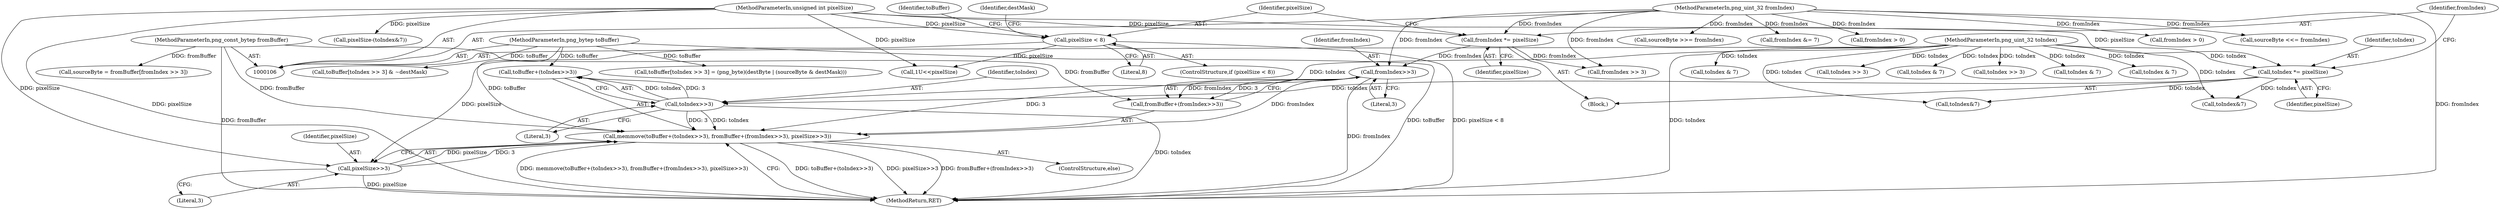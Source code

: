 digraph "0_Android_9d4853418ab2f754c2b63e091c29c5529b8b86ca_119@API" {
"1000222" [label="(Call,memmove(toBuffer+(toIndex>>3), fromBuffer+(fromIndex>>3), pixelSize>>3))"];
"1000107" [label="(MethodParameterIn,png_bytep toBuffer)"];
"1000225" [label="(Call,toIndex>>3)"];
"1000114" [label="(Call,toIndex *= pixelSize)"];
"1000111" [label="(MethodParameterIn,unsigned int pixelSize)"];
"1000108" [label="(MethodParameterIn,png_uint_32 toIndex)"];
"1000109" [label="(MethodParameterIn,png_const_bytep fromBuffer)"];
"1000230" [label="(Call,fromIndex>>3)"];
"1000117" [label="(Call,fromIndex *= pixelSize)"];
"1000110" [label="(MethodParameterIn,png_uint_32 fromIndex)"];
"1000233" [label="(Call,pixelSize>>3)"];
"1000121" [label="(Call,pixelSize < 8)"];
"1000149" [label="(Call,toBuffer[toIndex >> 3] & ~destMask)"];
"1000222" [label="(Call,memmove(toBuffer+(toIndex>>3), fromBuffer+(fromIndex>>3), pixelSize>>3))"];
"1000117" [label="(Call,fromIndex *= pixelSize)"];
"1000121" [label="(Call,pixelSize < 8)"];
"1000235" [label="(Literal,3)"];
"1000221" [label="(ControlStructure,else)"];
"1000211" [label="(Call,toIndex >> 3)"];
"1000208" [label="(Call,toBuffer[toIndex >> 3] = (png_byte)(destByte | (sourceByte & destMask)))"];
"1000161" [label="(Call,fromIndex >> 3)"];
"1000130" [label="(Call,1U<<pixelSize)"];
"1000111" [label="(MethodParameterIn,unsigned int pixelSize)"];
"1000122" [label="(Identifier,pixelSize)"];
"1000233" [label="(Call,pixelSize>>3)"];
"1000107" [label="(MethodParameterIn,png_bytep toBuffer)"];
"1000127" [label="(Identifier,destMask)"];
"1000228" [label="(Call,fromBuffer+(fromIndex>>3))"];
"1000108" [label="(MethodParameterIn,png_uint_32 toIndex)"];
"1000113" [label="(Block,)"];
"1000230" [label="(Call,fromIndex>>3)"];
"1000179" [label="(Call,toIndex & 7)"];
"1000171" [label="(Call,fromIndex > 0)"];
"1000227" [label="(Literal,3)"];
"1000232" [label="(Literal,3)"];
"1000115" [label="(Identifier,toIndex)"];
"1000194" [label="(Call,sourceByte <<= fromIndex)"];
"1000114" [label="(Call,toIndex *= pixelSize)"];
"1000118" [label="(Identifier,fromIndex)"];
"1000205" [label="(Call,toIndex & 7)"];
"1000199" [label="(Call,toIndex & 7)"];
"1000119" [label="(Identifier,pixelSize)"];
"1000143" [label="(Call,toIndex&7)"];
"1000136" [label="(Call,toIndex&7)"];
"1000120" [label="(ControlStructure,if (pixelSize < 8))"];
"1000224" [label="(Identifier,toBuffer)"];
"1000236" [label="(MethodReturn,RET)"];
"1000231" [label="(Identifier,fromIndex)"];
"1000174" [label="(Call,sourceByte >>= fromIndex)"];
"1000223" [label="(Call,toBuffer+(toIndex>>3))"];
"1000116" [label="(Identifier,pixelSize)"];
"1000157" [label="(Call,sourceByte = fromBuffer[fromIndex >> 3])"];
"1000225" [label="(Call,toIndex>>3)"];
"1000109" [label="(MethodParameterIn,png_const_bytep fromBuffer)"];
"1000164" [label="(Call,fromIndex &= 7)"];
"1000141" [label="(Call,pixelSize-(toIndex&7))"];
"1000152" [label="(Call,toIndex >> 3)"];
"1000185" [label="(Call,toIndex & 7)"];
"1000234" [label="(Identifier,pixelSize)"];
"1000191" [label="(Call,fromIndex > 0)"];
"1000226" [label="(Identifier,toIndex)"];
"1000123" [label="(Literal,8)"];
"1000110" [label="(MethodParameterIn,png_uint_32 fromIndex)"];
"1000222" -> "1000221"  [label="AST: "];
"1000222" -> "1000233"  [label="CFG: "];
"1000223" -> "1000222"  [label="AST: "];
"1000228" -> "1000222"  [label="AST: "];
"1000233" -> "1000222"  [label="AST: "];
"1000236" -> "1000222"  [label="CFG: "];
"1000222" -> "1000236"  [label="DDG: toBuffer+(toIndex>>3)"];
"1000222" -> "1000236"  [label="DDG: pixelSize>>3"];
"1000222" -> "1000236"  [label="DDG: fromBuffer+(fromIndex>>3)"];
"1000222" -> "1000236"  [label="DDG: memmove(toBuffer+(toIndex>>3), fromBuffer+(fromIndex>>3), pixelSize>>3)"];
"1000107" -> "1000222"  [label="DDG: toBuffer"];
"1000225" -> "1000222"  [label="DDG: toIndex"];
"1000225" -> "1000222"  [label="DDG: 3"];
"1000109" -> "1000222"  [label="DDG: fromBuffer"];
"1000230" -> "1000222"  [label="DDG: fromIndex"];
"1000230" -> "1000222"  [label="DDG: 3"];
"1000233" -> "1000222"  [label="DDG: pixelSize"];
"1000233" -> "1000222"  [label="DDG: 3"];
"1000107" -> "1000106"  [label="AST: "];
"1000107" -> "1000236"  [label="DDG: toBuffer"];
"1000107" -> "1000149"  [label="DDG: toBuffer"];
"1000107" -> "1000208"  [label="DDG: toBuffer"];
"1000107" -> "1000223"  [label="DDG: toBuffer"];
"1000225" -> "1000223"  [label="AST: "];
"1000225" -> "1000227"  [label="CFG: "];
"1000226" -> "1000225"  [label="AST: "];
"1000227" -> "1000225"  [label="AST: "];
"1000223" -> "1000225"  [label="CFG: "];
"1000225" -> "1000236"  [label="DDG: toIndex"];
"1000225" -> "1000223"  [label="DDG: toIndex"];
"1000225" -> "1000223"  [label="DDG: 3"];
"1000114" -> "1000225"  [label="DDG: toIndex"];
"1000108" -> "1000225"  [label="DDG: toIndex"];
"1000114" -> "1000113"  [label="AST: "];
"1000114" -> "1000116"  [label="CFG: "];
"1000115" -> "1000114"  [label="AST: "];
"1000116" -> "1000114"  [label="AST: "];
"1000118" -> "1000114"  [label="CFG: "];
"1000111" -> "1000114"  [label="DDG: pixelSize"];
"1000108" -> "1000114"  [label="DDG: toIndex"];
"1000114" -> "1000136"  [label="DDG: toIndex"];
"1000114" -> "1000143"  [label="DDG: toIndex"];
"1000111" -> "1000106"  [label="AST: "];
"1000111" -> "1000236"  [label="DDG: pixelSize"];
"1000111" -> "1000117"  [label="DDG: pixelSize"];
"1000111" -> "1000121"  [label="DDG: pixelSize"];
"1000111" -> "1000130"  [label="DDG: pixelSize"];
"1000111" -> "1000141"  [label="DDG: pixelSize"];
"1000111" -> "1000233"  [label="DDG: pixelSize"];
"1000108" -> "1000106"  [label="AST: "];
"1000108" -> "1000236"  [label="DDG: toIndex"];
"1000108" -> "1000136"  [label="DDG: toIndex"];
"1000108" -> "1000143"  [label="DDG: toIndex"];
"1000108" -> "1000152"  [label="DDG: toIndex"];
"1000108" -> "1000179"  [label="DDG: toIndex"];
"1000108" -> "1000185"  [label="DDG: toIndex"];
"1000108" -> "1000199"  [label="DDG: toIndex"];
"1000108" -> "1000205"  [label="DDG: toIndex"];
"1000108" -> "1000211"  [label="DDG: toIndex"];
"1000109" -> "1000106"  [label="AST: "];
"1000109" -> "1000236"  [label="DDG: fromBuffer"];
"1000109" -> "1000157"  [label="DDG: fromBuffer"];
"1000109" -> "1000228"  [label="DDG: fromBuffer"];
"1000230" -> "1000228"  [label="AST: "];
"1000230" -> "1000232"  [label="CFG: "];
"1000231" -> "1000230"  [label="AST: "];
"1000232" -> "1000230"  [label="AST: "];
"1000228" -> "1000230"  [label="CFG: "];
"1000230" -> "1000236"  [label="DDG: fromIndex"];
"1000230" -> "1000228"  [label="DDG: fromIndex"];
"1000230" -> "1000228"  [label="DDG: 3"];
"1000117" -> "1000230"  [label="DDG: fromIndex"];
"1000110" -> "1000230"  [label="DDG: fromIndex"];
"1000117" -> "1000113"  [label="AST: "];
"1000117" -> "1000119"  [label="CFG: "];
"1000118" -> "1000117"  [label="AST: "];
"1000119" -> "1000117"  [label="AST: "];
"1000122" -> "1000117"  [label="CFG: "];
"1000110" -> "1000117"  [label="DDG: fromIndex"];
"1000117" -> "1000161"  [label="DDG: fromIndex"];
"1000110" -> "1000106"  [label="AST: "];
"1000110" -> "1000236"  [label="DDG: fromIndex"];
"1000110" -> "1000161"  [label="DDG: fromIndex"];
"1000110" -> "1000164"  [label="DDG: fromIndex"];
"1000110" -> "1000171"  [label="DDG: fromIndex"];
"1000110" -> "1000174"  [label="DDG: fromIndex"];
"1000110" -> "1000191"  [label="DDG: fromIndex"];
"1000110" -> "1000194"  [label="DDG: fromIndex"];
"1000233" -> "1000235"  [label="CFG: "];
"1000234" -> "1000233"  [label="AST: "];
"1000235" -> "1000233"  [label="AST: "];
"1000233" -> "1000236"  [label="DDG: pixelSize"];
"1000121" -> "1000233"  [label="DDG: pixelSize"];
"1000121" -> "1000120"  [label="AST: "];
"1000121" -> "1000123"  [label="CFG: "];
"1000122" -> "1000121"  [label="AST: "];
"1000123" -> "1000121"  [label="AST: "];
"1000127" -> "1000121"  [label="CFG: "];
"1000224" -> "1000121"  [label="CFG: "];
"1000121" -> "1000236"  [label="DDG: pixelSize < 8"];
"1000121" -> "1000130"  [label="DDG: pixelSize"];
}
